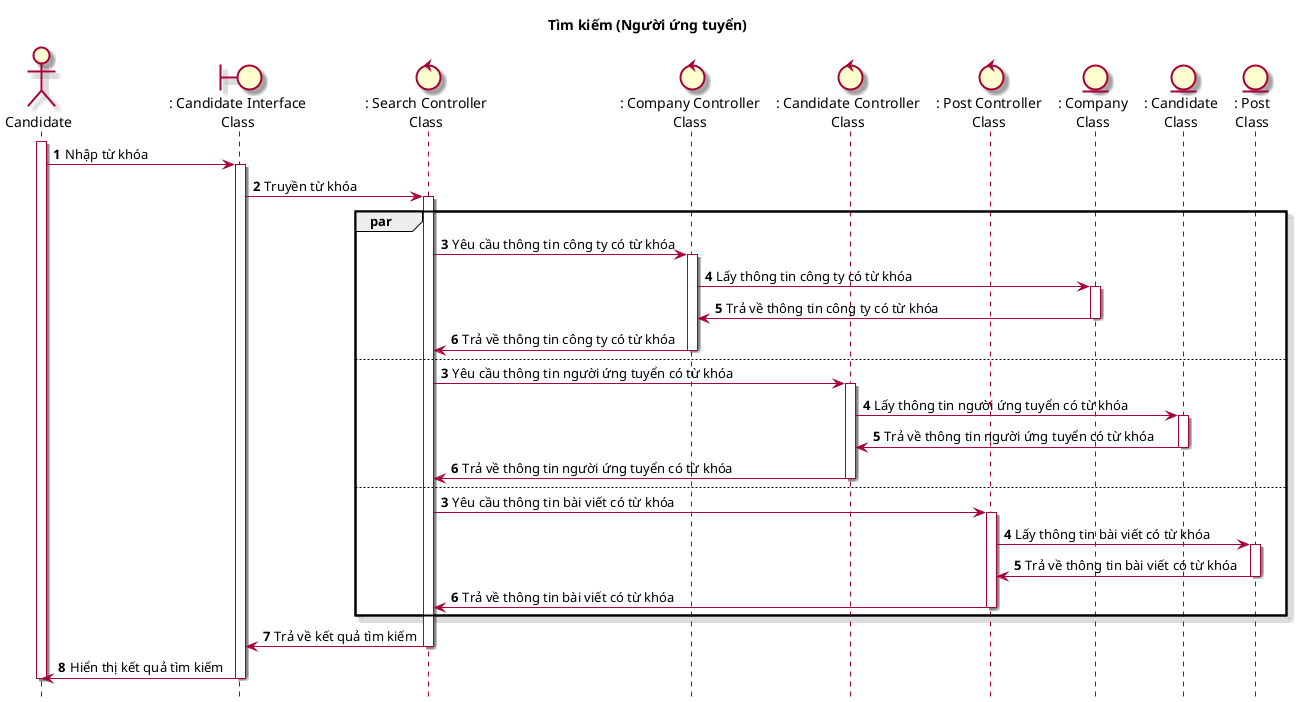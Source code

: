 @startuml SeqTimKiem(candidate)

skin rose
hide footbox

title Tìm kiếm (Người ứng tuyển)

actor Candidate as candidate
boundary ": Candidate Interface\nClass" as candidateInterface
control ": Search Controller\nClass" as searchController
control ": Company Controller\nClass" as companyController
control ": Candidate Controller\nClass" as candidateController
control ": Post Controller\nClass" as postController
entity ": Company\nClass" as companyClass
entity ": Candidate\nClass" as candidateClass
entity ": Post\nClass" as postClass

autonumber
candidate++
candidate -> candidateInterface++: Nhập từ khóa
candidateInterface -> searchController++: Truyền từ khóa
par
    searchController -> companyController++: Yêu cầu thông tin công ty có từ khóa
    companyController -> companyClass++: Lấy thông tin công ty có từ khóa
    companyClass -> companyController--: Trả về thông tin công ty có từ khóa
    companyController -> searchController--: Trả về thông tin công ty có từ khóa
else
    autonumber 3
    searchController -> candidateController++: Yêu cầu thông tin người ứng tuyển có từ khóa
    candidateController -> candidateClass++: Lấy thông tin người ứng tuyển có từ khóa
    candidateClass -> candidateController--: Trả về thông tin người ứng tuyển có từ khóa
    candidateController -> searchController--: Trả về thông tin người ứng tuyển có từ khóa
else
    autonumber 3
    searchController -> postController++: Yêu cầu thông tin bài viết có từ khóa
    postController -> postClass++: Lấy thông tin bài viết có từ khóa
    postClass -> postController--: Trả về thông tin bài viết có từ khóa
    postController -> searchController--: Trả về thông tin bài viết có từ khóa
end
searchController -> candidateInterface--: Trả về kết quả tìm kiếm
candidateInterface -> candidate--: Hiển thị kết quả tìm kiếm
candidate--
@enduml